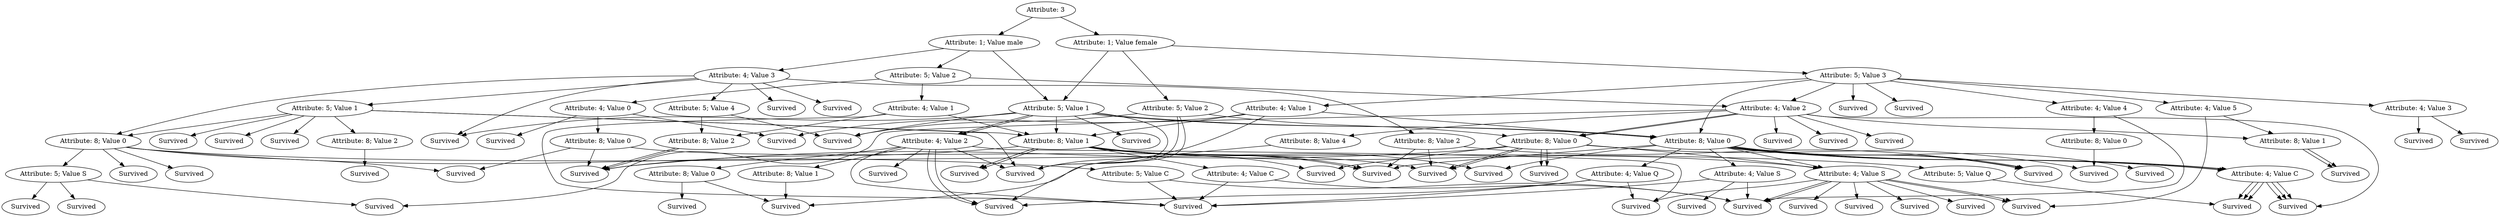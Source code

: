 digraph {
	30 [label="Attribute: 3"]
	"11male" [label="Attribute: 1; Value male"]
	30 -> "11male"
	423 [label="Attribute: 4; Value 3"]
	"11male" -> 423
	531 [label="Attribute: 5; Value 1"]
	423 -> 531
	840 [label="Attribute: 8; Value 0"]
	531 -> 840
	"Value S5" [label=Survived]
	840 -> "Value S5"
	"Value C6" [label=Survived]
	840 -> "Value C6"
	"Value Q7" [label=Survived]
	840 -> "Value Q7"
	"Value 95" [label=Survived]
	531 -> "Value 95"
	861 [label="Attribute: 8; Value 1"]
	531 -> 861
	"Value C7" [label=Survived]
	861 -> "Value C7"
	"Value S8" [label=Survived]
	861 -> "Value S8"
	"Value Q9" [label=Survived]
	861 -> "Value Q9"
	"Value 57" [label=Survived]
	531 -> "Value 57"
	"Value 38" [label=Survived]
	531 -> "Value 38"
	"Value 49" [label=Survived]
	531 -> "Value 49"
	8102 [label="Attribute: 8; Value 2"]
	531 -> 8102
	"Value S11" [label=Survived]
	8102 -> "Value S11"
	840 [label="Attribute: 8; Value 0"]
	423 -> 840
	"55S" [label="Attribute: 5; Value S"]
	840 -> "55S"
	"Value 06" [label=Survived]
	"55S" -> "Value 06"
	"Value 17" [label=Survived]
	"55S" -> "Value 17"
	"Value 28" [label=Survived]
	"55S" -> "Value 28"
	"56Q" [label="Attribute: 5; Value Q"]
	840 -> "56Q"
	"Value 07" [label=Survived]
	"56Q" -> "Value 07"
	"57C" [label="Attribute: 5; Value C"]
	840 -> "57C"
	"Value 08" [label=Survived]
	"57C" -> "Value 08"
	"Value 19" [label=Survived]
	"57C" -> "Value 19"
	554 [label="Attribute: 5; Value 4"]
	423 -> 554
	"Value 16" [label=Survived]
	554 -> "Value 16"
	872 [label="Attribute: 8; Value 2"]
	554 -> 872
	"Value S8" [label=Survived]
	872 -> "Value S8"
	862 [label="Attribute: 8; Value 2"]
	423 -> 862
	"Value S7" [label=Survived]
	862 -> "Value S7"
	"Value Q8" [label=Survived]
	862 -> "Value Q8"
	"Value C9" [label=Survived]
	862 -> "Value C9"
	"Value 87" [label=Survived]
	423 -> "Value 87"
	"Value 58" [label=Survived]
	423 -> "Value 58"
	"Value 39" [label=Survived]
	423 -> "Value 39"
	532 [label="Attribute: 5; Value 2"]
	"11male" -> 532
	440 [label="Attribute: 4; Value 0"]
	532 -> 440
	"Value 15" [label=Survived]
	440 -> "Value 15"
	860 [label="Attribute: 8; Value 0"]
	440 -> 860
	"Value Q7" [label=Survived]
	860 -> "Value Q7"
	"Value S8" [label=Survived]
	860 -> "Value S8"
	"Value C9" [label=Survived]
	860 -> "Value C9"
	"Value 27" [label=Survived]
	440 -> "Value 27"
	451 [label="Attribute: 4; Value 1"]
	532 -> 451
	861 [label="Attribute: 8; Value 1"]
	451 -> 861
	"Value S7" [label=Survived]
	861 -> "Value S7"
	872 [label="Attribute: 8; Value 2"]
	451 -> 872
	"Value S8" [label=Survived]
	872 -> "Value S8"
	"Value 08" [label=Survived]
	451 -> "Value 08"
	462 [label="Attribute: 4; Value 2"]
	532 -> 462
	870 [label="Attribute: 8; Value 0"]
	462 -> 870
	"Value C8" [label=Survived]
	870 -> "Value C8"
	"Value S9" [label=Survived]
	870 -> "Value S9"
	"Value 18" [label=Survived]
	462 -> "Value 18"
	541 [label="Attribute: 5; Value 1"]
	"11male" -> 541
	850 [label="Attribute: 8; Value 0"]
	541 -> 850
	"46C" [label="Attribute: 4; Value C"]
	850 -> "46C"
	"Value 07" [label=Survived]
	"46C" -> "Value 07"
	"Value 18" [label=Survived]
	"46C" -> "Value 18"
	"47S" [label="Attribute: 4; Value S"]
	850 -> "47S"
	"Value 08" [label=Survived]
	"47S" -> "Value 08"
	"Value 19" [label=Survived]
	"47S" -> "Value 19"
	"Value 210" [label=Survived]
	"47S" -> "Value 210"
	"Value Q8" [label=Survived]
	850 -> "Value Q8"
	861 [label="Attribute: 8; Value 1"]
	541 -> 861
	"47C" [label="Attribute: 4; Value C"]
	861 -> "47C"
	"Value 08" [label=Survived]
	"47C" -> "Value 08"
	"Value 19" [label=Survived]
	"47C" -> "Value 19"
	"48S" [label="Attribute: 4; Value S"]
	861 -> "48S"
	"Value 19" [label=Survived]
	"48S" -> "Value 19"
	"Value 010" [label=Survived]
	"48S" -> "Value 010"
	472 [label="Attribute: 4; Value 2"]
	541 -> 472
	"Value 38" [label=Survived]
	472 -> "Value 38"
	"Value 29" [label=Survived]
	472 -> "Value 29"
	"Value 110" [label=Survived]
	472 -> "Value 110"
	8110 [label="Attribute: 8; Value 0"]
	472 -> 8110
	"Value S12" [label=Survived]
	8110 -> "Value S12"
	"Value C13" [label=Survived]
	8110 -> "Value C13"
	"Value 38" [label=Survived]
	541 -> "Value 38"
	"12female" [label="Attribute: 1; Value female"]
	30 -> "12female"
	533 [label="Attribute: 5; Value 3"]
	"12female" -> 533
	441 [label="Attribute: 4; Value 1"]
	533 -> 441
	850 [label="Attribute: 8; Value 0"]
	441 -> 850
	"Value S6" [label=Survived]
	850 -> "Value S6"
	"Value C7" [label=Survived]
	850 -> "Value C7"
	861 [label="Attribute: 8; Value 1"]
	441 -> 861
	"Value S7" [label=Survived]
	861 -> "Value S7"
	"Value C8" [label=Survived]
	861 -> "Value C8"
	"Value Q9" [label=Survived]
	861 -> "Value Q9"
	"Value 27" [label=Survived]
	441 -> "Value 27"
	"Value 38" [label=Survived]
	441 -> "Value 38"
	850 [label="Attribute: 8; Value 0"]
	533 -> 850
	"46C" [label="Attribute: 4; Value C"]
	850 -> "46C"
	"Value 07" [label=Survived]
	"46C" -> "Value 07"
	"Value 18" [label=Survived]
	"46C" -> "Value 18"
	"47Q" [label="Attribute: 4; Value Q"]
	850 -> "47Q"
	"Value 08" [label=Survived]
	"47Q" -> "Value 08"
	"Value 29" [label=Survived]
	"47Q" -> "Value 29"
	"Value 110" [label=Survived]
	"47Q" -> "Value 110"
	"48S" [label="Attribute: 4; Value S"]
	850 -> "48S"
	"Value 19" [label=Survived]
	"48S" -> "Value 19"
	"Value 010" [label=Survived]
	"48S" -> "Value 010"
	"Value 211" [label=Survived]
	"48S" -> "Value 211"
	"Value 312" [label=Survived]
	"48S" -> "Value 312"
	462 [label="Attribute: 4; Value 2"]
	533 -> 462
	870 [label="Attribute: 8; Value 0"]
	462 -> 870
	"Value S8" [label=Survived]
	870 -> "Value S8"
	"Value C9" [label=Survived]
	870 -> "Value C9"
	"Value Q10" [label=Survived]
	870 -> "Value Q10"
	"Value 28" [label=Survived]
	462 -> "Value 28"
	891 [label="Attribute: 8; Value 1"]
	462 -> 891
	"Value S10" [label=Survived]
	891 -> "Value S10"
	"Value 810" [label=Survived]
	462 -> "Value 810"
	8114 [label="Attribute: 8; Value 4"]
	462 -> 8114
	"Value S12" [label=Survived]
	8114 -> "Value S12"
	"Value 512" [label=Survived]
	462 -> "Value 512"
	"Value 313" [label=Survived]
	462 -> "Value 313"
	474 [label="Attribute: 4; Value 4"]
	533 -> 474
	880 [label="Attribute: 8; Value 0"]
	474 -> 880
	"Value S9" [label=Survived]
	880 -> "Value S9"
	"Value 19" [label=Survived]
	474 -> "Value 19"
	485 [label="Attribute: 4; Value 5"]
	533 -> 485
	891 [label="Attribute: 8; Value 1"]
	485 -> 891
	"Value S10" [label=Survived]
	891 -> "Value S10"
	"Value 010" [label=Survived]
	485 -> "Value 010"
	"Value 99" [label=Survived]
	533 -> "Value 99"
	"Value 610" [label=Survived]
	533 -> "Value 610"
	4113 [label="Attribute: 4; Value 3"]
	533 -> 4113
	"Value 012" [label=Survived]
	4113 -> "Value 012"
	"Value 113" [label=Survived]
	4113 -> "Value 113"
	541 [label="Attribute: 5; Value 1"]
	"12female" -> 541
	850 [label="Attribute: 8; Value 0"]
	541 -> 850
	"46C" [label="Attribute: 4; Value C"]
	850 -> "46C"
	"Value 07" [label=Survived]
	"46C" -> "Value 07"
	"Value 18" [label=Survived]
	"46C" -> "Value 18"
	"Value S7" [label=Survived]
	850 -> "Value S7"
	"Value Q8" [label=Survived]
	850 -> "Value Q8"
	"Value 16" [label=Survived]
	541 -> "Value 16"
	472 [label="Attribute: 4; Value 2"]
	541 -> 472
	"Value 08" [label=Survived]
	472 -> "Value 08"
	"Value 29" [label=Survived]
	472 -> "Value 29"
	"Value 310" [label=Survived]
	472 -> "Value 310"
	8111 [label="Attribute: 8; Value 1"]
	472 -> 8111
	"Value S12" [label=Survived]
	8111 -> "Value S12"
	"Value 48" [label=Survived]
	541 -> "Value 48"
	"Value 39" [label=Survived]
	541 -> "Value 39"
	552 [label="Attribute: 5; Value 2"]
	"12female" -> 552
	"Value 16" [label=Survived]
	552 -> "Value 16"
	870 [label="Attribute: 8; Value 0"]
	552 -> 870
	"48S" [label="Attribute: 4; Value S"]
	870 -> "48S"
	"Value 09" [label=Survived]
	"48S" -> "Value 09"
	"Value 110" [label=Survived]
	"48S" -> "Value 110"
	"Value 311" [label=Survived]
	"48S" -> "Value 311"
	"Value C9" [label=Survived]
	870 -> "Value C9"
	"Value Q10" [label=Survived]
	870 -> "Value Q10"
	"Value 38" [label=Survived]
	552 -> "Value 38"
	"Value 29" [label=Survived]
	552 -> "Value 29"
}
